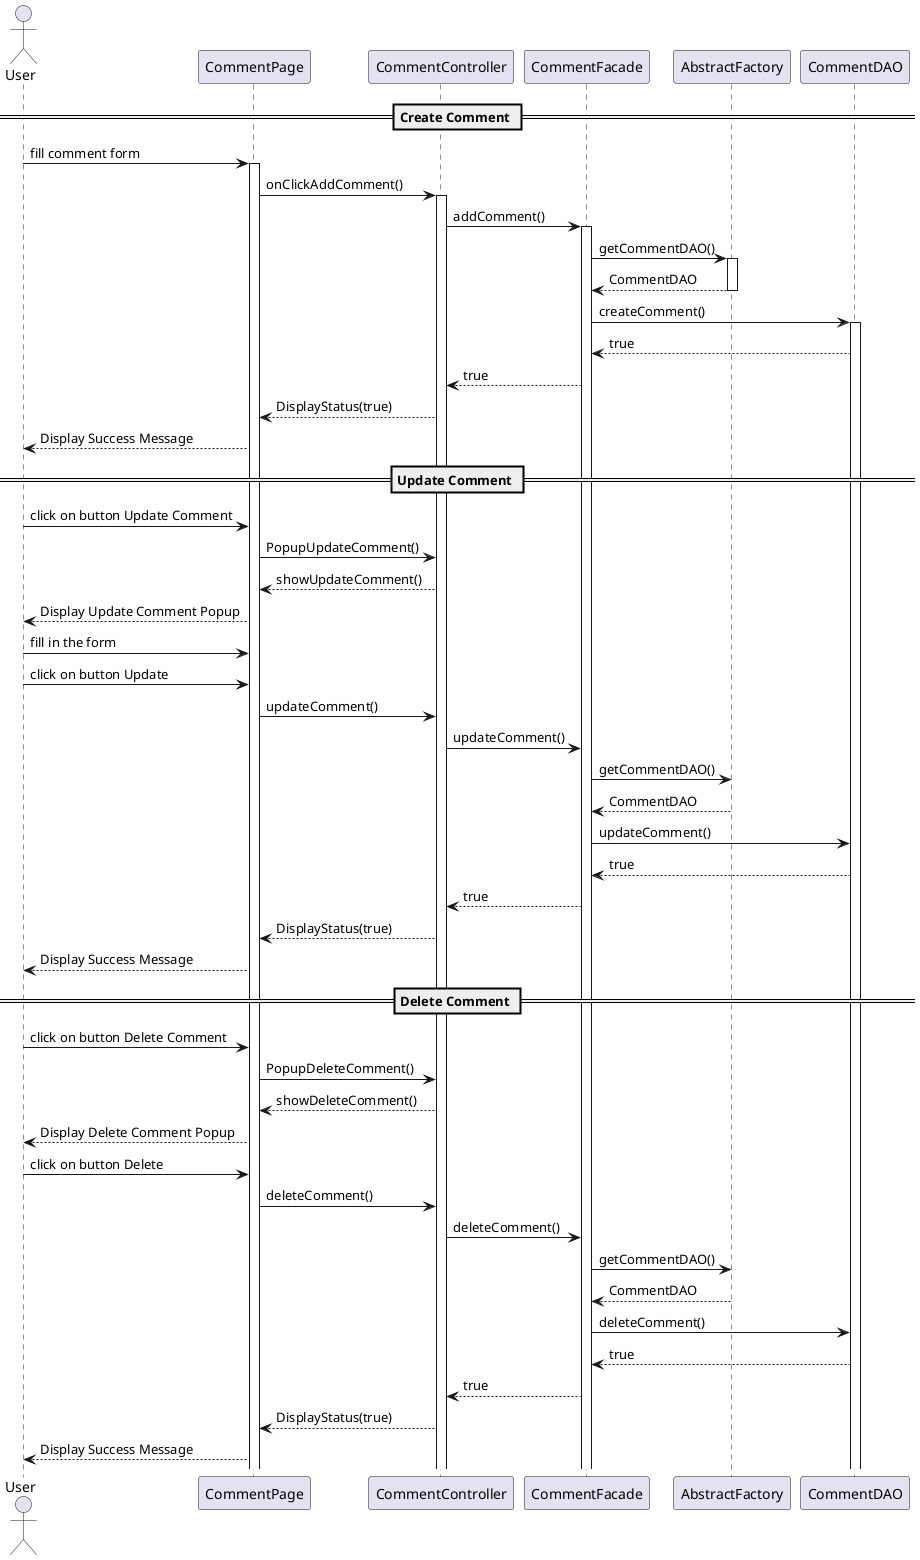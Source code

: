 @startuml

actor User

participant "CommentPage" as UI
participant "CommentController" as Controller
participant "CommentFacade" as Facade
participant "AbstractFactory" as Factory
participant "CommentDAO" as DAO

== Create Comment ==
User -> UI++ : fill comment form
UI -> Controller++ : onClickAddComment()
Controller -> Facade++ : addComment()
Facade -> Factory++ : getCommentDAO()
Factory --> Facade-- : CommentDAO
Facade -> DAO++ : createComment()
DAO --> Facade : true
Facade --> Controller : true
Controller --> UI : DisplayStatus(true)
UI --> User : Display Success Message

== Update Comment ==

User -> UI : click on button Update Comment
UI -> Controller : PopupUpdateComment()
Controller --> UI : showUpdateComment()
UI --> User : Display Update Comment Popup
User -> UI : fill in the form
User -> UI : click on button Update
UI -> Controller : updateComment()
Controller -> Facade : updateComment()
Facade -> Factory : getCommentDAO()
Factory --> Facade : CommentDAO
Facade -> DAO : updateComment()
DAO --> Facade : true
Facade --> Controller : true
Controller --> UI : DisplayStatus(true)
UI --> User : Display Success Message

== Delete Comment ==

User -> UI : click on button Delete Comment
UI -> Controller : PopupDeleteComment()
Controller --> UI : showDeleteComment()
UI --> User : Display Delete Comment Popup
User -> UI : click on button Delete
UI -> Controller : deleteComment()
Controller -> Facade : deleteComment()
Facade -> Factory : getCommentDAO()
Factory --> Facade : CommentDAO
Facade -> DAO : deleteComment()
DAO --> Facade : true
Facade --> Controller : true
Controller --> UI : DisplayStatus(true)
UI --> User : Display Success Message


@enduml